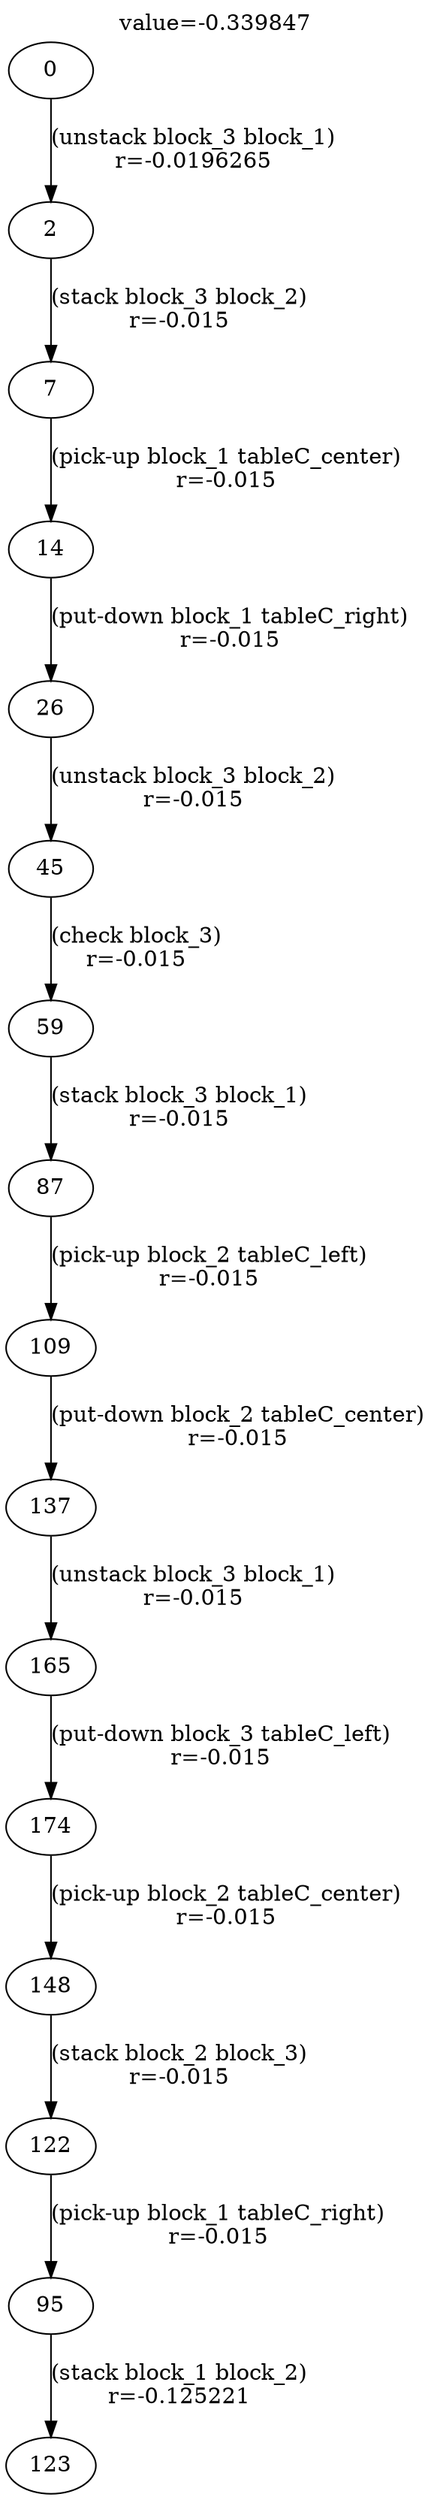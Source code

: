 digraph g{
label="value=-0.339847"
labelloc=top
0->2 [ label="(unstack block_3 block_1)
r=-0.0196265" ];
2->7 [ label="(stack block_3 block_2)
r=-0.015" ];
7->14 [ label="(pick-up block_1 tableC_center)
r=-0.015" ];
14->26 [ label="(put-down block_1 tableC_right)
r=-0.015" ];
26->45 [ label="(unstack block_3 block_2)
r=-0.015" ];
45->59 [ label="(check block_3)
r=-0.015" ];
59->87 [ label="(stack block_3 block_1)
r=-0.015" ];
87->109 [ label="(pick-up block_2 tableC_left)
r=-0.015" ];
109->137 [ label="(put-down block_2 tableC_center)
r=-0.015" ];
137->165 [ label="(unstack block_3 block_1)
r=-0.015" ];
165->174 [ label="(put-down block_3 tableC_left)
r=-0.015" ];
174->148 [ label="(pick-up block_2 tableC_center)
r=-0.015" ];
148->122 [ label="(stack block_2 block_3)
r=-0.015" ];
122->95 [ label="(pick-up block_1 tableC_right)
r=-0.015" ];
95->123 [ label="(stack block_1 block_2)
r=-0.125221" ];
}

